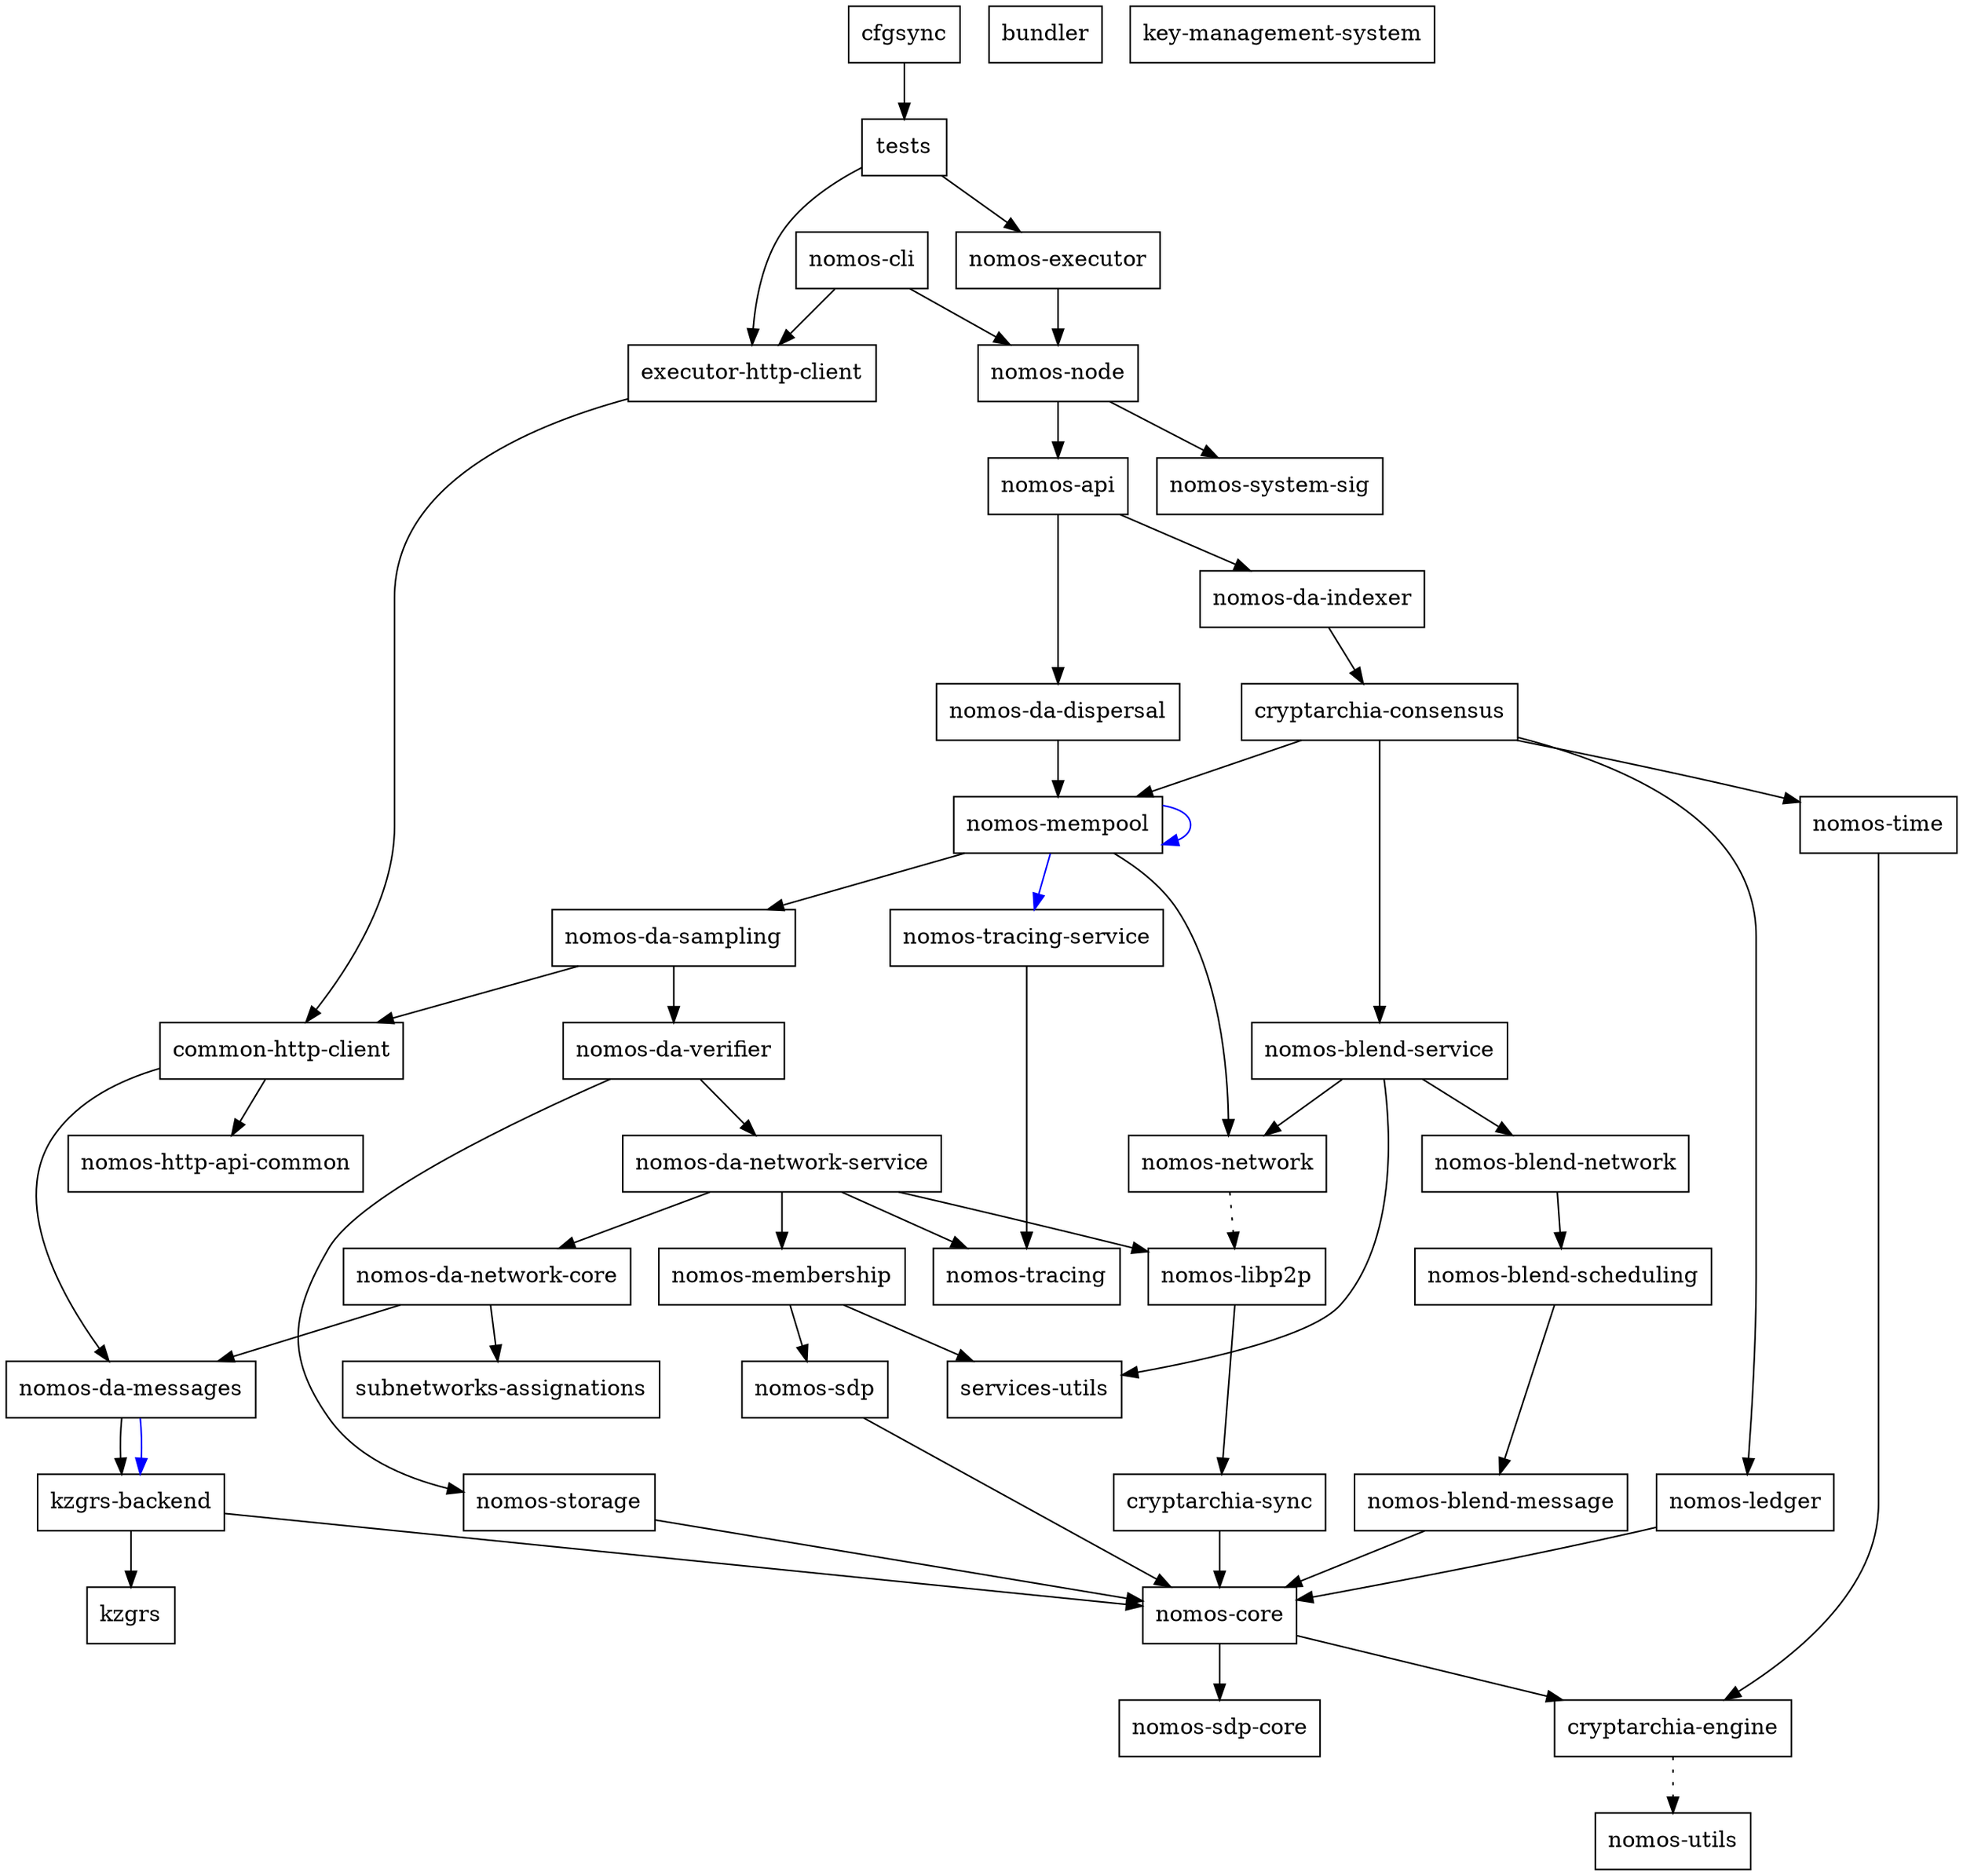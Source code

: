 digraph {
    0 [ label = "cryptarchia-engine" shape = box]
    1 [ label = "nomos-utils" shape = box]
    2 [ label = "cryptarchia-sync" shape = box]
    3 [ label = "nomos-core" shape = box]
    4 [ label = "nomos-sdp-core" shape = box]
    5 [ label = "nomos-ledger" shape = box]
    6 [ label = "nomos-http-api-common" shape = box]
    7 [ label = "nomos-executor" shape = box]
    8 [ label = "kzgrs-backend" shape = box]
    9 [ label = "kzgrs" shape = box]
    10 [ label = "nomos-api" shape = box]
    11 [ label = "cryptarchia-consensus" shape = box]
    12 [ label = "nomos-blend-service" shape = box]
    13 [ label = "nomos-blend-message" shape = box]
    14 [ label = "nomos-blend-network" shape = box]
    15 [ label = "nomos-blend-scheduling" shape = box]
    16 [ label = "nomos-libp2p" shape = box]
    17 [ label = "nomos-network" shape = box]
    18 [ label = "services-utils" shape = box]
    19 [ label = "nomos-da-sampling" shape = box]
    20 [ label = "common-http-client" shape = box]
    21 [ label = "nomos-da-messages" shape = box]
    22 [ label = "nomos-da-network-core" shape = box]
    23 [ label = "subnetworks-assignations" shape = box]
    24 [ label = "nomos-da-network-service" shape = box]
    25 [ label = "nomos-membership" shape = box]
    26 [ label = "nomos-sdp" shape = box]
    27 [ label = "nomos-tracing" shape = box]
    28 [ label = "nomos-da-verifier" shape = box]
    29 [ label = "nomos-storage" shape = box]
    30 [ label = "nomos-mempool" shape = box]
    31 [ label = "nomos-tracing-service" shape = box]
    32 [ label = "nomos-time" shape = box]
    33 [ label = "nomos-da-dispersal" shape = box]
    34 [ label = "nomos-da-indexer" shape = box]
    35 [ label = "nomos-node" shape = box]
    36 [ label = "nomos-system-sig" shape = box]
    37 [ label = "executor-http-client" shape = box]
    38 [ label = "bundler" shape = box]
    39 [ label = "nomos-cli" shape = box]
    40 [ label = "key-management-system" shape = box]
    41 [ label = "cfgsync" shape = box]
    42 [ label = "tests" shape = box]
    0 -> 1 [ style = dotted]
    2 -> 3 [ ]
    3 -> 0 [ ]
    3 -> 4 [ ]
    5 -> 3 [ ]
    7 -> 35 [ ]
    8 -> 9 [ ]
    8 -> 3 [ ]
    10 -> 33 [ ]
    10 -> 34 [ ]
    11 -> 12 [ ]
    11 -> 5 [ ]
    11 -> 30 [ ]
    11 -> 32 [ ]
    12 -> 14 [ ]
    12 -> 17 [ ]
    12 -> 18 [ ]
    13 -> 3 [ ]
    14 -> 15 [ ]
    15 -> 13 [ ]
    16 -> 2 [ ]
    17 -> 16 [ style = dotted]
    19 -> 20 [ ]
    19 -> 28 [ ]
    20 -> 21 [ ]
    20 -> 6 [ ]
    21 -> 8 [ ]
    21 -> 8 [ color = blue]
    22 -> 21 [ ]
    22 -> 23 [ ]
    24 -> 22 [ ]
    24 -> 16 [ ]
    24 -> 25 [ ]
    24 -> 27 [ ]
    25 -> 26 [ ]
    25 -> 18 [ ]
    26 -> 3 [ ]
    28 -> 24 [ ]
    28 -> 29 [ ]
    29 -> 3 [ ]
    30 -> 19 [ ]
    30 -> 30 [ color = blue]
    30 -> 17 [ ]
    30 -> 31 [ color = blue]
    31 -> 27 [ ]
    32 -> 0 [ ]
    33 -> 30 [ ]
    34 -> 11 [ ]
    35 -> 10 [ ]
    35 -> 36 [ ]
    37 -> 20 [ ]
    39 -> 37 [ ]
    39 -> 35 [ ]
    41 -> 42 [ ]
    42 -> 37 [ ]
    42 -> 7 [ ]
}


